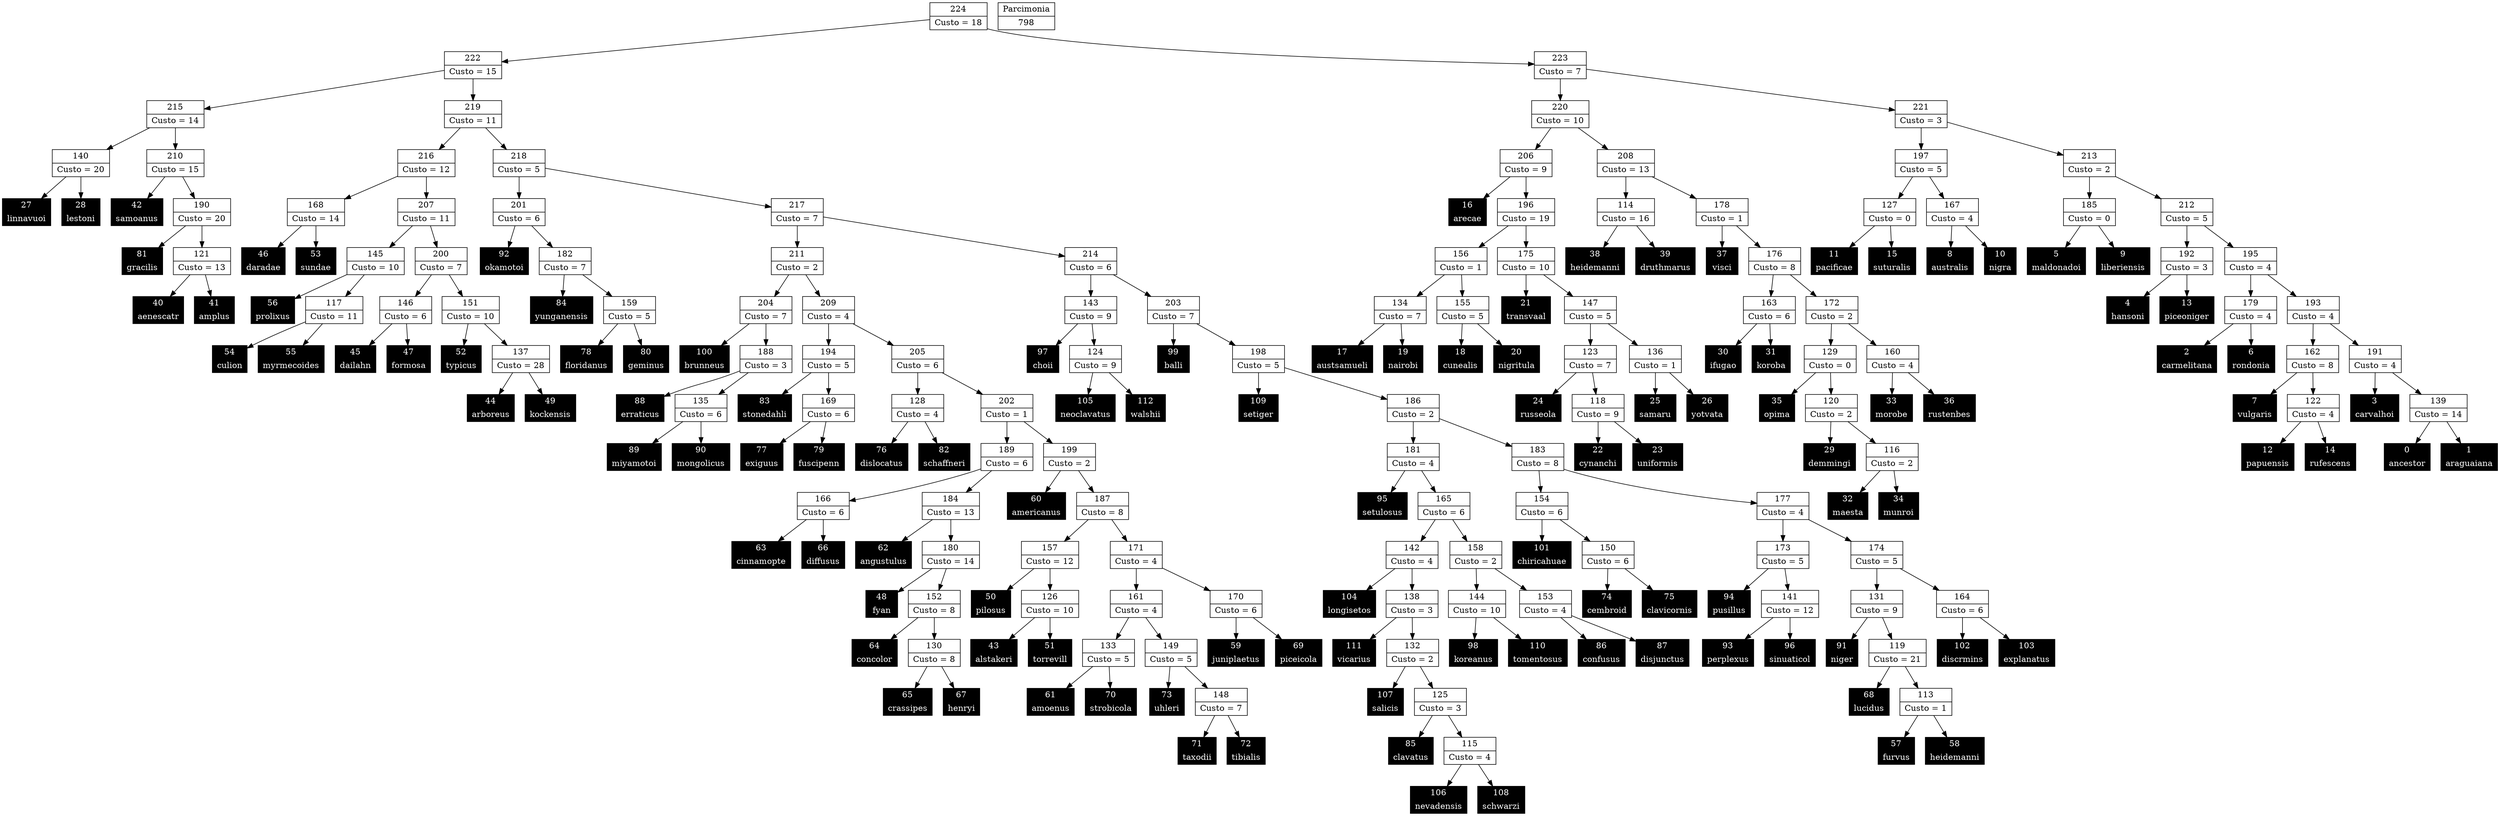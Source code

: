 Digraph G {
0 [shape="record", label="{0 | ancestor}",style=filled, color=black, fontcolor=white,fontsize=14, height=0.5]
1 [shape="record", label="{1 | araguaiana}",style=filled, color=black, fontcolor=white,fontsize=14, height=0.5]
2 [shape="record", label="{2 | carmelitana}",style=filled, color=black, fontcolor=white,fontsize=14, height=0.5]
3 [shape="record", label="{3 | carvalhoi}",style=filled, color=black, fontcolor=white,fontsize=14, height=0.5]
4 [shape="record", label="{4 | hansoni}",style=filled, color=black, fontcolor=white,fontsize=14, height=0.5]
5 [shape="record", label="{5 | maldonadoi}",style=filled, color=black, fontcolor=white,fontsize=14, height=0.5]
6 [shape="record", label="{6 | rondonia}",style=filled, color=black, fontcolor=white,fontsize=14, height=0.5]
7 [shape="record", label="{7 | vulgaris}",style=filled, color=black, fontcolor=white,fontsize=14, height=0.5]
8 [shape="record", label="{8 | australis}",style=filled, color=black, fontcolor=white,fontsize=14, height=0.5]
9 [shape="record", label="{9 | liberiensis}",style=filled, color=black, fontcolor=white,fontsize=14, height=0.5]
10 [shape="record", label="{10 | nigra}",style=filled, color=black, fontcolor=white,fontsize=14, height=0.5]
11 [shape="record", label="{11 | pacificae}",style=filled, color=black, fontcolor=white,fontsize=14, height=0.5]
12 [shape="record", label="{12 | papuensis}",style=filled, color=black, fontcolor=white,fontsize=14, height=0.5]
13 [shape="record", label="{13 | piceoniger}",style=filled, color=black, fontcolor=white,fontsize=14, height=0.5]
14 [shape="record", label="{14 | rufescens}",style=filled, color=black, fontcolor=white,fontsize=14, height=0.5]
15 [shape="record", label="{15 | suturalis}",style=filled, color=black, fontcolor=white,fontsize=14, height=0.5]
16 [shape="record", label="{16 | arecae}",style=filled, color=black, fontcolor=white,fontsize=14, height=0.5]
17 [shape="record", label="{17 | austsamueli}",style=filled, color=black, fontcolor=white,fontsize=14, height=0.5]
18 [shape="record", label="{18 | cunealis}",style=filled, color=black, fontcolor=white,fontsize=14, height=0.5]
19 [shape="record", label="{19 | nairobi}",style=filled, color=black, fontcolor=white,fontsize=14, height=0.5]
20 [shape="record", label="{20 | nigritula}",style=filled, color=black, fontcolor=white,fontsize=14, height=0.5]
21 [shape="record", label="{21 | transvaal}",style=filled, color=black, fontcolor=white,fontsize=14, height=0.5]
22 [shape="record", label="{22 | cynanchi}",style=filled, color=black, fontcolor=white,fontsize=14, height=0.5]
23 [shape="record", label="{23 | uniformis}",style=filled, color=black, fontcolor=white,fontsize=14, height=0.5]
24 [shape="record", label="{24 | russeola}",style=filled, color=black, fontcolor=white,fontsize=14, height=0.5]
25 [shape="record", label="{25 | samaru}",style=filled, color=black, fontcolor=white,fontsize=14, height=0.5]
26 [shape="record", label="{26 | yotvata}",style=filled, color=black, fontcolor=white,fontsize=14, height=0.5]
27 [shape="record", label="{27 | linnavuoi}",style=filled, color=black, fontcolor=white,fontsize=14, height=0.5]
28 [shape="record", label="{28 | lestoni}",style=filled, color=black, fontcolor=white,fontsize=14, height=0.5]
29 [shape="record", label="{29 | demmingi}",style=filled, color=black, fontcolor=white,fontsize=14, height=0.5]
30 [shape="record", label="{30 | ifugao}",style=filled, color=black, fontcolor=white,fontsize=14, height=0.5]
31 [shape="record", label="{31 | koroba}",style=filled, color=black, fontcolor=white,fontsize=14, height=0.5]
32 [shape="record", label="{32 | maesta}",style=filled, color=black, fontcolor=white,fontsize=14, height=0.5]
33 [shape="record", label="{33 | morobe}",style=filled, color=black, fontcolor=white,fontsize=14, height=0.5]
34 [shape="record", label="{34 | munroi}",style=filled, color=black, fontcolor=white,fontsize=14, height=0.5]
35 [shape="record", label="{35 | opima}",style=filled, color=black, fontcolor=white,fontsize=14, height=0.5]
36 [shape="record", label="{36 | rustenbes}",style=filled, color=black, fontcolor=white,fontsize=14, height=0.5]
37 [shape="record", label="{37 | visci}",style=filled, color=black, fontcolor=white,fontsize=14, height=0.5]
38 [shape="record", label="{38 | heidemanni}",style=filled, color=black, fontcolor=white,fontsize=14, height=0.5]
39 [shape="record", label="{39 | druthmarus}",style=filled, color=black, fontcolor=white,fontsize=14, height=0.5]
40 [shape="record", label="{40 | aenescatr}",style=filled, color=black, fontcolor=white,fontsize=14, height=0.5]
41 [shape="record", label="{41 | amplus}",style=filled, color=black, fontcolor=white,fontsize=14, height=0.5]
42 [shape="record", label="{42 | samoanus}",style=filled, color=black, fontcolor=white,fontsize=14, height=0.5]
43 [shape="record", label="{43 | alstakeri}",style=filled, color=black, fontcolor=white,fontsize=14, height=0.5]
44 [shape="record", label="{44 | arboreus}",style=filled, color=black, fontcolor=white,fontsize=14, height=0.5]
45 [shape="record", label="{45 | dailahn}",style=filled, color=black, fontcolor=white,fontsize=14, height=0.5]
46 [shape="record", label="{46 | daradae}",style=filled, color=black, fontcolor=white,fontsize=14, height=0.5]
47 [shape="record", label="{47 | formosa}",style=filled, color=black, fontcolor=white,fontsize=14, height=0.5]
48 [shape="record", label="{48 | fyan}",style=filled, color=black, fontcolor=white,fontsize=14, height=0.5]
49 [shape="record", label="{49 | kockensis}",style=filled, color=black, fontcolor=white,fontsize=14, height=0.5]
50 [shape="record", label="{50 | pilosus}",style=filled, color=black, fontcolor=white,fontsize=14, height=0.5]
51 [shape="record", label="{51 | torrevill}",style=filled, color=black, fontcolor=white,fontsize=14, height=0.5]
52 [shape="record", label="{52 | typicus}",style=filled, color=black, fontcolor=white,fontsize=14, height=0.5]
53 [shape="record", label="{53 | sundae}",style=filled, color=black, fontcolor=white,fontsize=14, height=0.5]
54 [shape="record", label="{54 | culion}",style=filled, color=black, fontcolor=white,fontsize=14, height=0.5]
55 [shape="record", label="{55 | myrmecoides}",style=filled, color=black, fontcolor=white,fontsize=14, height=0.5]
56 [shape="record", label="{56 | prolixus}",style=filled, color=black, fontcolor=white,fontsize=14, height=0.5]
57 [shape="record", label="{57 | furvus}",style=filled, color=black, fontcolor=white,fontsize=14, height=0.5]
58 [shape="record", label="{58 | heidemanni}",style=filled, color=black, fontcolor=white,fontsize=14, height=0.5]
59 [shape="record", label="{59 | juniplaetus}",style=filled, color=black, fontcolor=white,fontsize=14, height=0.5]
60 [shape="record", label="{60 | americanus}",style=filled, color=black, fontcolor=white,fontsize=14, height=0.5]
61 [shape="record", label="{61 | amoenus}",style=filled, color=black, fontcolor=white,fontsize=14, height=0.5]
62 [shape="record", label="{62 | angustulus}",style=filled, color=black, fontcolor=white,fontsize=14, height=0.5]
63 [shape="record", label="{63 | cinnamopte}",style=filled, color=black, fontcolor=white,fontsize=14, height=0.5]
64 [shape="record", label="{64 | concolor}",style=filled, color=black, fontcolor=white,fontsize=14, height=0.5]
65 [shape="record", label="{65 | crassipes}",style=filled, color=black, fontcolor=white,fontsize=14, height=0.5]
66 [shape="record", label="{66 | diffusus}",style=filled, color=black, fontcolor=white,fontsize=14, height=0.5]
67 [shape="record", label="{67 | henryi}",style=filled, color=black, fontcolor=white,fontsize=14, height=0.5]
68 [shape="record", label="{68 | lucidus}",style=filled, color=black, fontcolor=white,fontsize=14, height=0.5]
69 [shape="record", label="{69 | piceicola}",style=filled, color=black, fontcolor=white,fontsize=14, height=0.5]
70 [shape="record", label="{70 | strobicola}",style=filled, color=black, fontcolor=white,fontsize=14, height=0.5]
71 [shape="record", label="{71 | taxodii}",style=filled, color=black, fontcolor=white,fontsize=14, height=0.5]
72 [shape="record", label="{72 | tibialis}",style=filled, color=black, fontcolor=white,fontsize=14, height=0.5]
73 [shape="record", label="{73 | uhleri}",style=filled, color=black, fontcolor=white,fontsize=14, height=0.5]
74 [shape="record", label="{74 | cembroid}",style=filled, color=black, fontcolor=white,fontsize=14, height=0.5]
75 [shape="record", label="{75 | clavicornis}",style=filled, color=black, fontcolor=white,fontsize=14, height=0.5]
76 [shape="record", label="{76 | dislocatus}",style=filled, color=black, fontcolor=white,fontsize=14, height=0.5]
77 [shape="record", label="{77 | exiguus}",style=filled, color=black, fontcolor=white,fontsize=14, height=0.5]
78 [shape="record", label="{78 | floridanus}",style=filled, color=black, fontcolor=white,fontsize=14, height=0.5]
79 [shape="record", label="{79 | fuscipenn}",style=filled, color=black, fontcolor=white,fontsize=14, height=0.5]
80 [shape="record", label="{80 | geminus}",style=filled, color=black, fontcolor=white,fontsize=14, height=0.5]
81 [shape="record", label="{81 | gracilis}",style=filled, color=black, fontcolor=white,fontsize=14, height=0.5]
82 [shape="record", label="{82 | schaffneri}",style=filled, color=black, fontcolor=white,fontsize=14, height=0.5]
83 [shape="record", label="{83 | stonedahli}",style=filled, color=black, fontcolor=white,fontsize=14, height=0.5]
84 [shape="record", label="{84 | yunganensis}",style=filled, color=black, fontcolor=white,fontsize=14, height=0.5]
85 [shape="record", label="{85 | clavatus}",style=filled, color=black, fontcolor=white,fontsize=14, height=0.5]
86 [shape="record", label="{86 | confusus}",style=filled, color=black, fontcolor=white,fontsize=14, height=0.5]
87 [shape="record", label="{87 | disjunctus}",style=filled, color=black, fontcolor=white,fontsize=14, height=0.5]
88 [shape="record", label="{88 | erraticus}",style=filled, color=black, fontcolor=white,fontsize=14, height=0.5]
89 [shape="record", label="{89 | miyamotoi}",style=filled, color=black, fontcolor=white,fontsize=14, height=0.5]
90 [shape="record", label="{90 | mongolicus}",style=filled, color=black, fontcolor=white,fontsize=14, height=0.5]
91 [shape="record", label="{91 | niger}",style=filled, color=black, fontcolor=white,fontsize=14, height=0.5]
92 [shape="record", label="{92 | okamotoi}",style=filled, color=black, fontcolor=white,fontsize=14, height=0.5]
93 [shape="record", label="{93 | perplexus}",style=filled, color=black, fontcolor=white,fontsize=14, height=0.5]
94 [shape="record", label="{94 | pusillus}",style=filled, color=black, fontcolor=white,fontsize=14, height=0.5]
95 [shape="record", label="{95 | setulosus}",style=filled, color=black, fontcolor=white,fontsize=14, height=0.5]
96 [shape="record", label="{96 | sinuaticol}",style=filled, color=black, fontcolor=white,fontsize=14, height=0.5]
97 [shape="record", label="{97 | choii}",style=filled, color=black, fontcolor=white,fontsize=14, height=0.5]
98 [shape="record", label="{98 | koreanus}",style=filled, color=black, fontcolor=white,fontsize=14, height=0.5]
99 [shape="record", label="{99 | balli}",style=filled, color=black, fontcolor=white,fontsize=14, height=0.5]
100 [shape="record", label="{100 | brunneus}",style=filled, color=black, fontcolor=white,fontsize=14, height=0.5]
101 [shape="record", label="{101 | chiricahuae}",style=filled, color=black, fontcolor=white,fontsize=14, height=0.5]
102 [shape="record", label="{102 | discrmins}",style=filled, color=black, fontcolor=white,fontsize=14, height=0.5]
103 [shape="record", label="{103 | explanatus}",style=filled, color=black, fontcolor=white,fontsize=14, height=0.5]
104 [shape="record", label="{104 | longisetos}",style=filled, color=black, fontcolor=white,fontsize=14, height=0.5]
105 [shape="record", label="{105 | neoclavatus}",style=filled, color=black, fontcolor=white,fontsize=14, height=0.5]
106 [shape="record", label="{106 | nevadensis}",style=filled, color=black, fontcolor=white,fontsize=14, height=0.5]
107 [shape="record", label="{107 | salicis}",style=filled, color=black, fontcolor=white,fontsize=14, height=0.5]
108 [shape="record", label="{108 | schwarzi}",style=filled, color=black, fontcolor=white,fontsize=14, height=0.5]
109 [shape="record", label="{109 | setiger}",style=filled, color=black, fontcolor=white,fontsize=14, height=0.5]
110 [shape="record", label="{110 | tomentosus}",style=filled, color=black, fontcolor=white,fontsize=14, height=0.5]
111 [shape="record", label="{111 | vicarius}",style=filled, color=black, fontcolor=white,fontsize=14, height=0.5]
112 [shape="record", label="{112 | walshii}",style=filled, color=black, fontcolor=white,fontsize=14, height=0.5]
113 [shape="record", label="{113|Custo = 1}"]
114 [shape="record", label="{114|Custo = 16}"]
115 [shape="record", label="{115|Custo = 4}"]
116 [shape="record", label="{116|Custo = 2}"]
117 [shape="record", label="{117|Custo = 11}"]
118 [shape="record", label="{118|Custo = 9}"]
119 [shape="record", label="{119|Custo = 21}"]
120 [shape="record", label="{120|Custo = 2}"]
121 [shape="record", label="{121|Custo = 13}"]
122 [shape="record", label="{122|Custo = 4}"]
123 [shape="record", label="{123|Custo = 7}"]
124 [shape="record", label="{124|Custo = 9}"]
125 [shape="record", label="{125|Custo = 3}"]
126 [shape="record", label="{126|Custo = 10}"]
127 [shape="record", label="{127|Custo = 0}"]
128 [shape="record", label="{128|Custo = 4}"]
129 [shape="record", label="{129|Custo = 0}"]
130 [shape="record", label="{130|Custo = 8}"]
131 [shape="record", label="{131|Custo = 9}"]
132 [shape="record", label="{132|Custo = 2}"]
133 [shape="record", label="{133|Custo = 5}"]
134 [shape="record", label="{134|Custo = 7}"]
135 [shape="record", label="{135|Custo = 6}"]
136 [shape="record", label="{136|Custo = 1}"]
137 [shape="record", label="{137|Custo = 28}"]
138 [shape="record", label="{138|Custo = 3}"]
139 [shape="record", label="{139|Custo = 14}"]
140 [shape="record", label="{140|Custo = 20}"]
141 [shape="record", label="{141|Custo = 12}"]
142 [shape="record", label="{142|Custo = 4}"]
143 [shape="record", label="{143|Custo = 9}"]
144 [shape="record", label="{144|Custo = 10}"]
145 [shape="record", label="{145|Custo = 10}"]
146 [shape="record", label="{146|Custo = 6}"]
147 [shape="record", label="{147|Custo = 5}"]
148 [shape="record", label="{148|Custo = 7}"]
149 [shape="record", label="{149|Custo = 5}"]
150 [shape="record", label="{150|Custo = 6}"]
151 [shape="record", label="{151|Custo = 10}"]
152 [shape="record", label="{152|Custo = 8}"]
153 [shape="record", label="{153|Custo = 4}"]
154 [shape="record", label="{154|Custo = 6}"]
155 [shape="record", label="{155|Custo = 5}"]
156 [shape="record", label="{156|Custo = 1}"]
157 [shape="record", label="{157|Custo = 12}"]
158 [shape="record", label="{158|Custo = 2}"]
159 [shape="record", label="{159|Custo = 5}"]
160 [shape="record", label="{160|Custo = 4}"]
161 [shape="record", label="{161|Custo = 4}"]
162 [shape="record", label="{162|Custo = 8}"]
163 [shape="record", label="{163|Custo = 6}"]
164 [shape="record", label="{164|Custo = 6}"]
165 [shape="record", label="{165|Custo = 6}"]
166 [shape="record", label="{166|Custo = 6}"]
167 [shape="record", label="{167|Custo = 4}"]
168 [shape="record", label="{168|Custo = 14}"]
169 [shape="record", label="{169|Custo = 6}"]
170 [shape="record", label="{170|Custo = 6}"]
171 [shape="record", label="{171|Custo = 4}"]
172 [shape="record", label="{172|Custo = 2}"]
173 [shape="record", label="{173|Custo = 5}"]
174 [shape="record", label="{174|Custo = 5}"]
175 [shape="record", label="{175|Custo = 10}"]
176 [shape="record", label="{176|Custo = 8}"]
177 [shape="record", label="{177|Custo = 4}"]
178 [shape="record", label="{178|Custo = 1}"]
179 [shape="record", label="{179|Custo = 4}"]
180 [shape="record", label="{180|Custo = 14}"]
181 [shape="record", label="{181|Custo = 4}"]
182 [shape="record", label="{182|Custo = 7}"]
183 [shape="record", label="{183|Custo = 8}"]
184 [shape="record", label="{184|Custo = 13}"]
185 [shape="record", label="{185|Custo = 0}"]
186 [shape="record", label="{186|Custo = 2}"]
187 [shape="record", label="{187|Custo = 8}"]
188 [shape="record", label="{188|Custo = 3}"]
189 [shape="record", label="{189|Custo = 6}"]
190 [shape="record", label="{190|Custo = 20}"]
191 [shape="record", label="{191|Custo = 4}"]
192 [shape="record", label="{192|Custo = 3}"]
193 [shape="record", label="{193|Custo = 4}"]
194 [shape="record", label="{194|Custo = 5}"]
195 [shape="record", label="{195|Custo = 4}"]
196 [shape="record", label="{196|Custo = 19}"]
197 [shape="record", label="{197|Custo = 5}"]
198 [shape="record", label="{198|Custo = 5}"]
199 [shape="record", label="{199|Custo = 2}"]
200 [shape="record", label="{200|Custo = 7}"]
201 [shape="record", label="{201|Custo = 6}"]
202 [shape="record", label="{202|Custo = 1}"]
203 [shape="record", label="{203|Custo = 7}"]
204 [shape="record", label="{204|Custo = 7}"]
205 [shape="record", label="{205|Custo = 6}"]
206 [shape="record", label="{206|Custo = 9}"]
207 [shape="record", label="{207|Custo = 11}"]
208 [shape="record", label="{208|Custo = 13}"]
209 [shape="record", label="{209|Custo = 4}"]
210 [shape="record", label="{210|Custo = 15}"]
211 [shape="record", label="{211|Custo = 2}"]
212 [shape="record", label="{212|Custo = 5}"]
213 [shape="record", label="{213|Custo = 2}"]
214 [shape="record", label="{214|Custo = 6}"]
215 [shape="record", label="{215|Custo = 14}"]
216 [shape="record", label="{216|Custo = 12}"]
217 [shape="record", label="{217|Custo = 7}"]
218 [shape="record", label="{218|Custo = 5}"]
219 [shape="record", label="{219|Custo = 11}"]
220 [shape="record", label="{220|Custo = 10}"]
221 [shape="record", label="{221|Custo = 3}"]
222 [shape="record", label="{222|Custo = 15}"]
223 [shape="record", label="{223|Custo = 7}"]
224 [shape="record", label="{224|Custo = 18}"]

113->58
113->57
114->39
114->38
115->108
115->106
116->34
116->32
117->55
117->54
118->23
118->22
119->113
119->68
120->116
120->29
121->41
121->40
122->14
122->12
123->118
123->24
124->112
124->105
125->115
125->85
126->51
126->43
127->15
127->11
128->82
128->76
129->120
129->35
130->67
130->65
131->119
131->91
132->125
132->107
133->70
133->61
134->19
134->17
135->90
135->89
136->26
136->25
137->49
137->44
138->132
138->111
139->1
139->0
140->28
140->27
141->96
141->93
142->138
142->104
143->124
143->97
144->110
144->98
145->117
145->56
146->47
146->45
147->136
147->123
148->72
148->71
149->148
149->73
150->75
150->74
151->137
151->52
152->130
152->64
153->87
153->86
154->150
154->101
155->20
155->18
156->155
156->134
157->126
157->50
158->153
158->144
159->80
159->78
160->36
160->33
161->149
161->133
162->122
162->7
163->31
163->30
164->103
164->102
165->158
165->142
166->66
166->63
167->10
167->8
168->53
168->46
169->79
169->77
170->69
170->59
171->170
171->161
172->160
172->129
173->141
173->94
174->164
174->131
175->147
175->21
176->172
176->163
177->174
177->173
178->176
178->37
179->6
179->2
180->152
180->48
181->165
181->95
182->159
182->84
183->177
183->154
184->180
184->62
185->9
185->5
186->183
186->181
187->171
187->157
188->135
188->88
189->184
189->166
190->121
190->81
191->139
191->3
192->13
192->4
193->191
193->162
194->169
194->83
195->193
195->179
196->175
196->156
197->167
197->127
198->186
198->109
199->187
199->60
200->151
200->146
201->182
201->92
202->199
202->189
203->198
203->99
204->188
204->100
205->202
205->128
206->196
206->16
207->200
207->145
208->178
208->114
209->205
209->194
210->190
210->42
211->209
211->204
212->195
212->192
213->212
213->185
214->203
214->143
215->210
215->140
216->207
216->168
217->214
217->211
218->217
218->201
219->218
219->216
220->208
220->206
221->213
221->197
222->219
222->215
223->221
223->220
224->223
224->222

798 [shape="record", label="{Parcimonia|798}"]
}